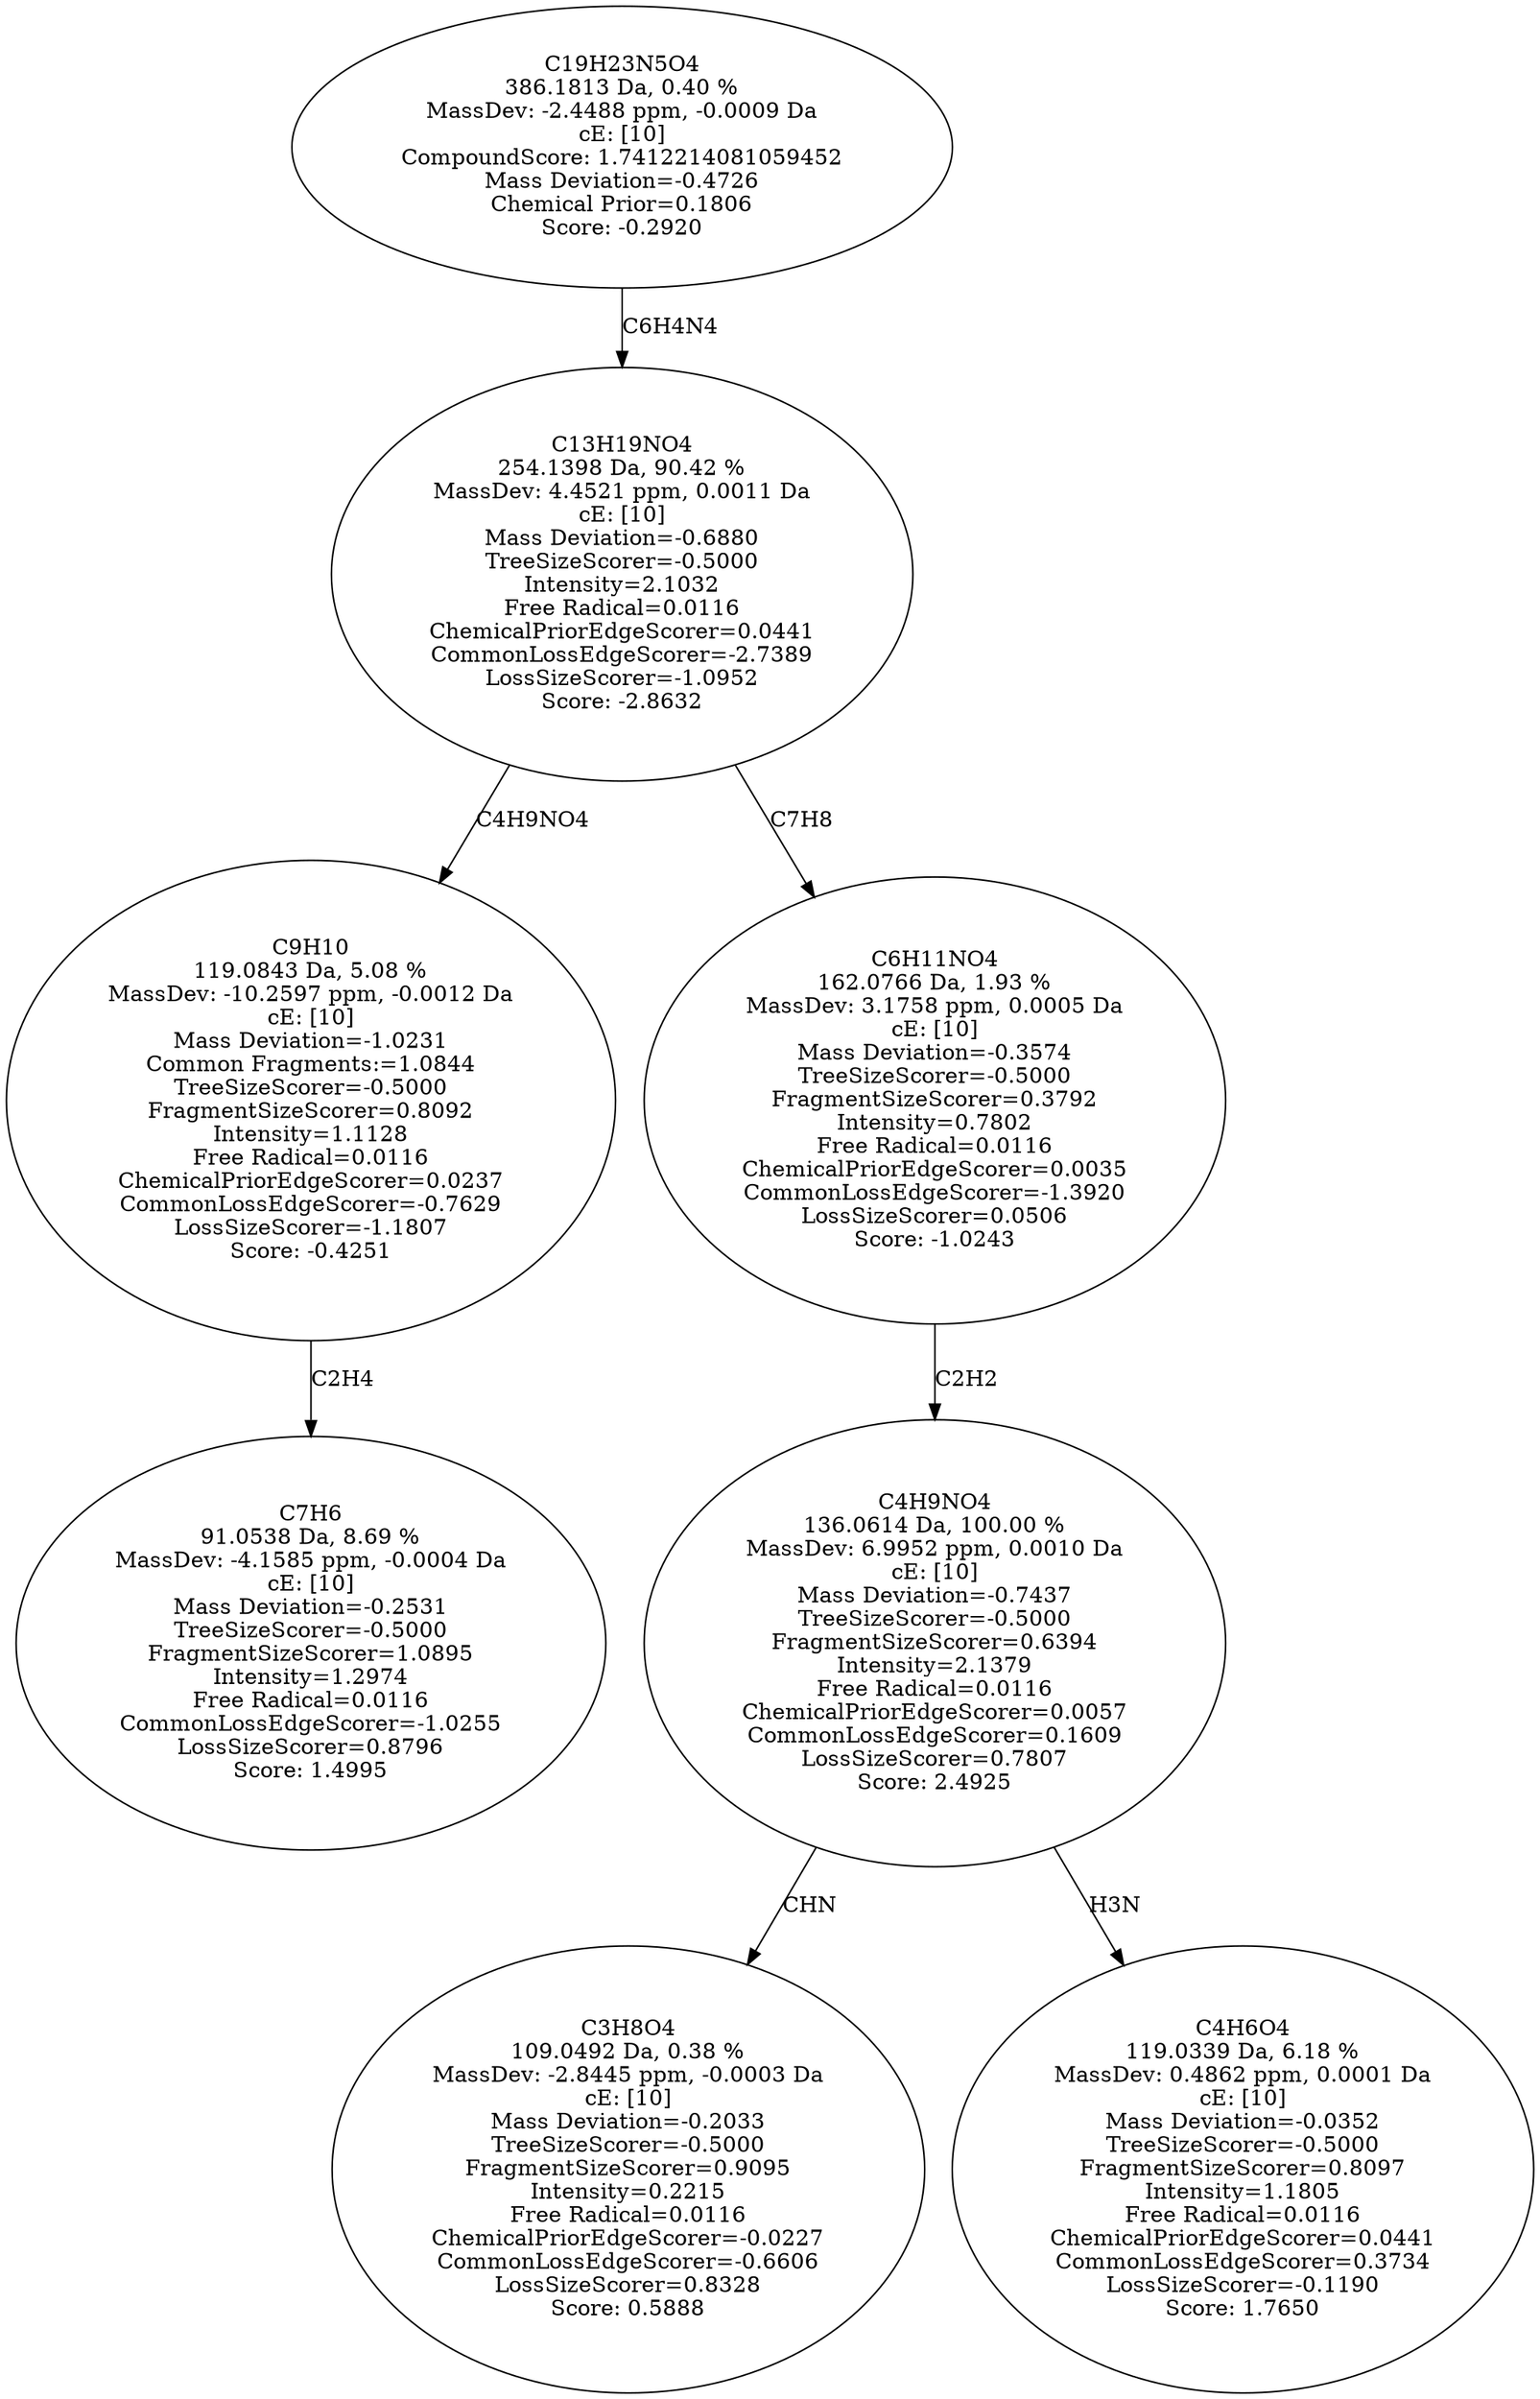 strict digraph {
v1 [label="C7H6\n91.0538 Da, 8.69 %\nMassDev: -4.1585 ppm, -0.0004 Da\ncE: [10]\nMass Deviation=-0.2531\nTreeSizeScorer=-0.5000\nFragmentSizeScorer=1.0895\nIntensity=1.2974\nFree Radical=0.0116\nCommonLossEdgeScorer=-1.0255\nLossSizeScorer=0.8796\nScore: 1.4995"];
v2 [label="C9H10\n119.0843 Da, 5.08 %\nMassDev: -10.2597 ppm, -0.0012 Da\ncE: [10]\nMass Deviation=-1.0231\nCommon Fragments:=1.0844\nTreeSizeScorer=-0.5000\nFragmentSizeScorer=0.8092\nIntensity=1.1128\nFree Radical=0.0116\nChemicalPriorEdgeScorer=0.0237\nCommonLossEdgeScorer=-0.7629\nLossSizeScorer=-1.1807\nScore: -0.4251"];
v3 [label="C3H8O4\n109.0492 Da, 0.38 %\nMassDev: -2.8445 ppm, -0.0003 Da\ncE: [10]\nMass Deviation=-0.2033\nTreeSizeScorer=-0.5000\nFragmentSizeScorer=0.9095\nIntensity=0.2215\nFree Radical=0.0116\nChemicalPriorEdgeScorer=-0.0227\nCommonLossEdgeScorer=-0.6606\nLossSizeScorer=0.8328\nScore: 0.5888"];
v4 [label="C4H6O4\n119.0339 Da, 6.18 %\nMassDev: 0.4862 ppm, 0.0001 Da\ncE: [10]\nMass Deviation=-0.0352\nTreeSizeScorer=-0.5000\nFragmentSizeScorer=0.8097\nIntensity=1.1805\nFree Radical=0.0116\nChemicalPriorEdgeScorer=0.0441\nCommonLossEdgeScorer=0.3734\nLossSizeScorer=-0.1190\nScore: 1.7650"];
v5 [label="C4H9NO4\n136.0614 Da, 100.00 %\nMassDev: 6.9952 ppm, 0.0010 Da\ncE: [10]\nMass Deviation=-0.7437\nTreeSizeScorer=-0.5000\nFragmentSizeScorer=0.6394\nIntensity=2.1379\nFree Radical=0.0116\nChemicalPriorEdgeScorer=0.0057\nCommonLossEdgeScorer=0.1609\nLossSizeScorer=0.7807\nScore: 2.4925"];
v6 [label="C6H11NO4\n162.0766 Da, 1.93 %\nMassDev: 3.1758 ppm, 0.0005 Da\ncE: [10]\nMass Deviation=-0.3574\nTreeSizeScorer=-0.5000\nFragmentSizeScorer=0.3792\nIntensity=0.7802\nFree Radical=0.0116\nChemicalPriorEdgeScorer=0.0035\nCommonLossEdgeScorer=-1.3920\nLossSizeScorer=0.0506\nScore: -1.0243"];
v7 [label="C13H19NO4\n254.1398 Da, 90.42 %\nMassDev: 4.4521 ppm, 0.0011 Da\ncE: [10]\nMass Deviation=-0.6880\nTreeSizeScorer=-0.5000\nIntensity=2.1032\nFree Radical=0.0116\nChemicalPriorEdgeScorer=0.0441\nCommonLossEdgeScorer=-2.7389\nLossSizeScorer=-1.0952\nScore: -2.8632"];
v8 [label="C19H23N5O4\n386.1813 Da, 0.40 %\nMassDev: -2.4488 ppm, -0.0009 Da\ncE: [10]\nCompoundScore: 1.7412214081059452\nMass Deviation=-0.4726\nChemical Prior=0.1806\nScore: -0.2920"];
v2 -> v1 [label="C2H4"];
v7 -> v2 [label="C4H9NO4"];
v5 -> v3 [label="CHN"];
v5 -> v4 [label="H3N"];
v6 -> v5 [label="C2H2"];
v7 -> v6 [label="C7H8"];
v8 -> v7 [label="C6H4N4"];
}